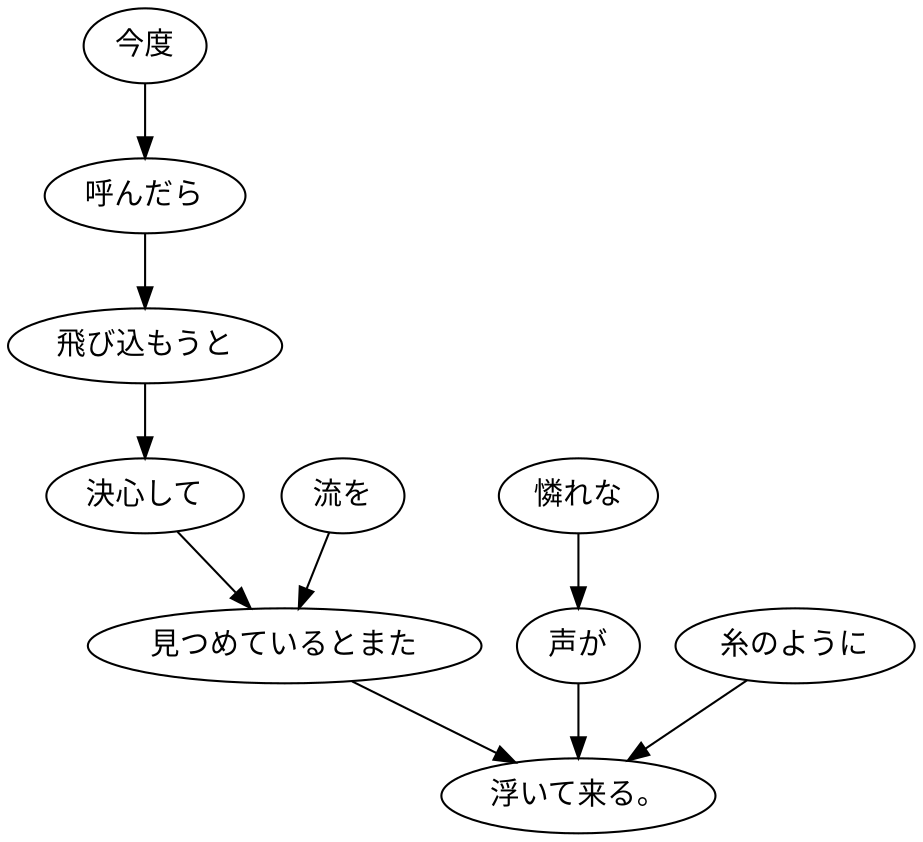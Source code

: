 digraph graph1137 {
	node0 [label="今度"];
	node1 [label="呼んだら"];
	node2 [label="飛び込もうと"];
	node3 [label="決心して"];
	node4 [label="流を"];
	node5 [label="見つめているとまた"];
	node6 [label="憐れな"];
	node7 [label="声が"];
	node8 [label="糸のように"];
	node9 [label="浮いて来る。"];
	node0 -> node1;
	node1 -> node2;
	node2 -> node3;
	node3 -> node5;
	node4 -> node5;
	node5 -> node9;
	node6 -> node7;
	node7 -> node9;
	node8 -> node9;
}
